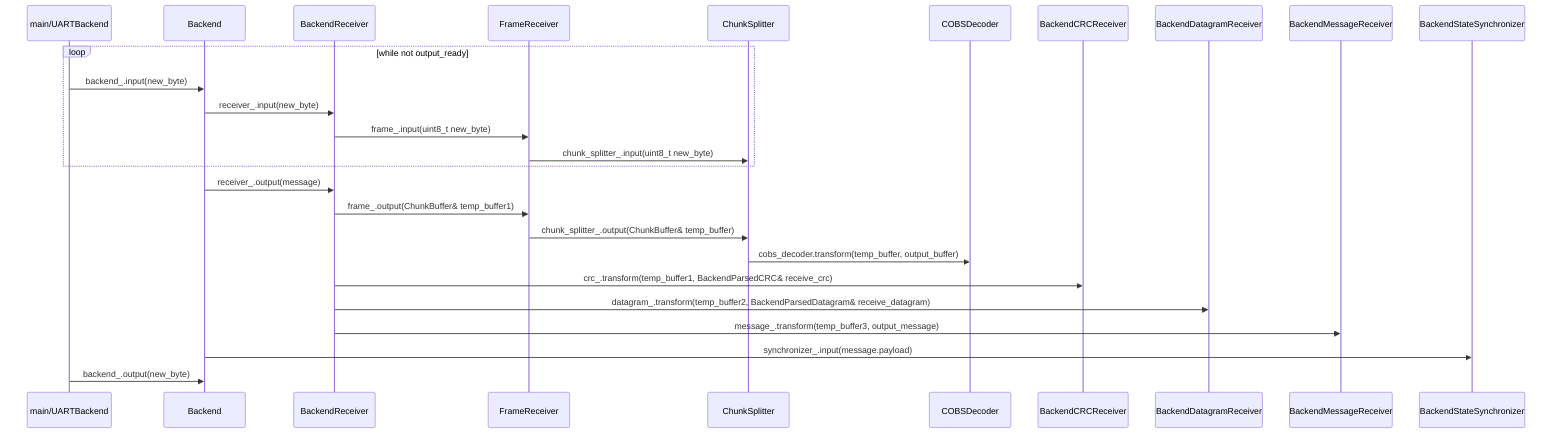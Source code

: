 sequenceDiagram
loop while not output_ready
    main/UARTBackend->>Backend: backend_.input(new_byte)
    Backend->>BackendReceiver: receiver_.input(new_byte)
    BackendReceiver->>FrameReceiver: frame_.input(uint8_t new_byte)
    FrameReceiver->>ChunkSplitter: chunk_splitter_.input(uint8_t new_byte)
end
Backend->>BackendReceiver: receiver_.output(message)
BackendReceiver->>FrameReceiver: frame_.output(ChunkBuffer& temp_buffer1)
FrameReceiver->>ChunkSplitter: chunk_splitter_.output(ChunkBuffer& temp_buffer)
ChunkSplitter->>COBSDecoder: cobs_decoder.transform(temp_buffer, output_buffer)
BackendReceiver->>BackendCRCReceiver: crc_.transform(temp_buffer1, BackendParsedCRC& receive_crc)
BackendReceiver->>BackendDatagramReceiver: datagram_.transform(temp_buffer2, BackendParsedDatagram& receive_datagram)
BackendReceiver->>BackendMessageReceiver: message_.transform(temp_buffer3, output_message)

Backend->>BackendStateSynchronizer: synchronizer_.input(message.payload)

main/UARTBackend->>Backend: backend_.output(new_byte)